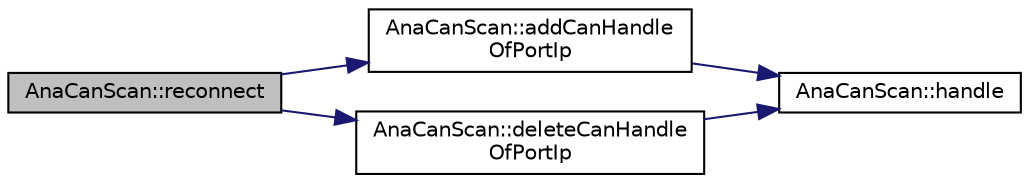 digraph "AnaCanScan::reconnect"
{
 // LATEX_PDF_SIZE
  edge [fontname="Helvetica",fontsize="10",labelfontname="Helvetica",labelfontsize="10"];
  node [fontname="Helvetica",fontsize="10",shape=record];
  rankdir="LR";
  Node1 [label="AnaCanScan::reconnect",height=0.2,width=0.4,color="black", fillcolor="grey75", style="filled", fontcolor="black",tooltip=" "];
  Node1 -> Node2 [color="midnightblue",fontsize="10",style="solid"];
  Node2 [label="AnaCanScan::addCanHandle\lOfPortIp",height=0.2,width=0.4,color="black", fillcolor="white", style="filled",URL="$classAnaCanScan.html#a3e2635663ebdfac68591d6a0577fa951",tooltip=" "];
  Node2 -> Node3 [color="midnightblue",fontsize="10",style="solid"];
  Node3 [label="AnaCanScan::handle",height=0.2,width=0.4,color="black", fillcolor="white", style="filled",URL="$classAnaCanScan.html#a9ce965955bb5eba734ed36b81945cb74",tooltip=" "];
  Node1 -> Node4 [color="midnightblue",fontsize="10",style="solid"];
  Node4 [label="AnaCanScan::deleteCanHandle\lOfPortIp",height=0.2,width=0.4,color="black", fillcolor="white", style="filled",URL="$classAnaCanScan.html#a1b62497ac5f0edcf9895c9f8cfad6b50",tooltip=" "];
  Node4 -> Node3 [color="midnightblue",fontsize="10",style="solid"];
}
